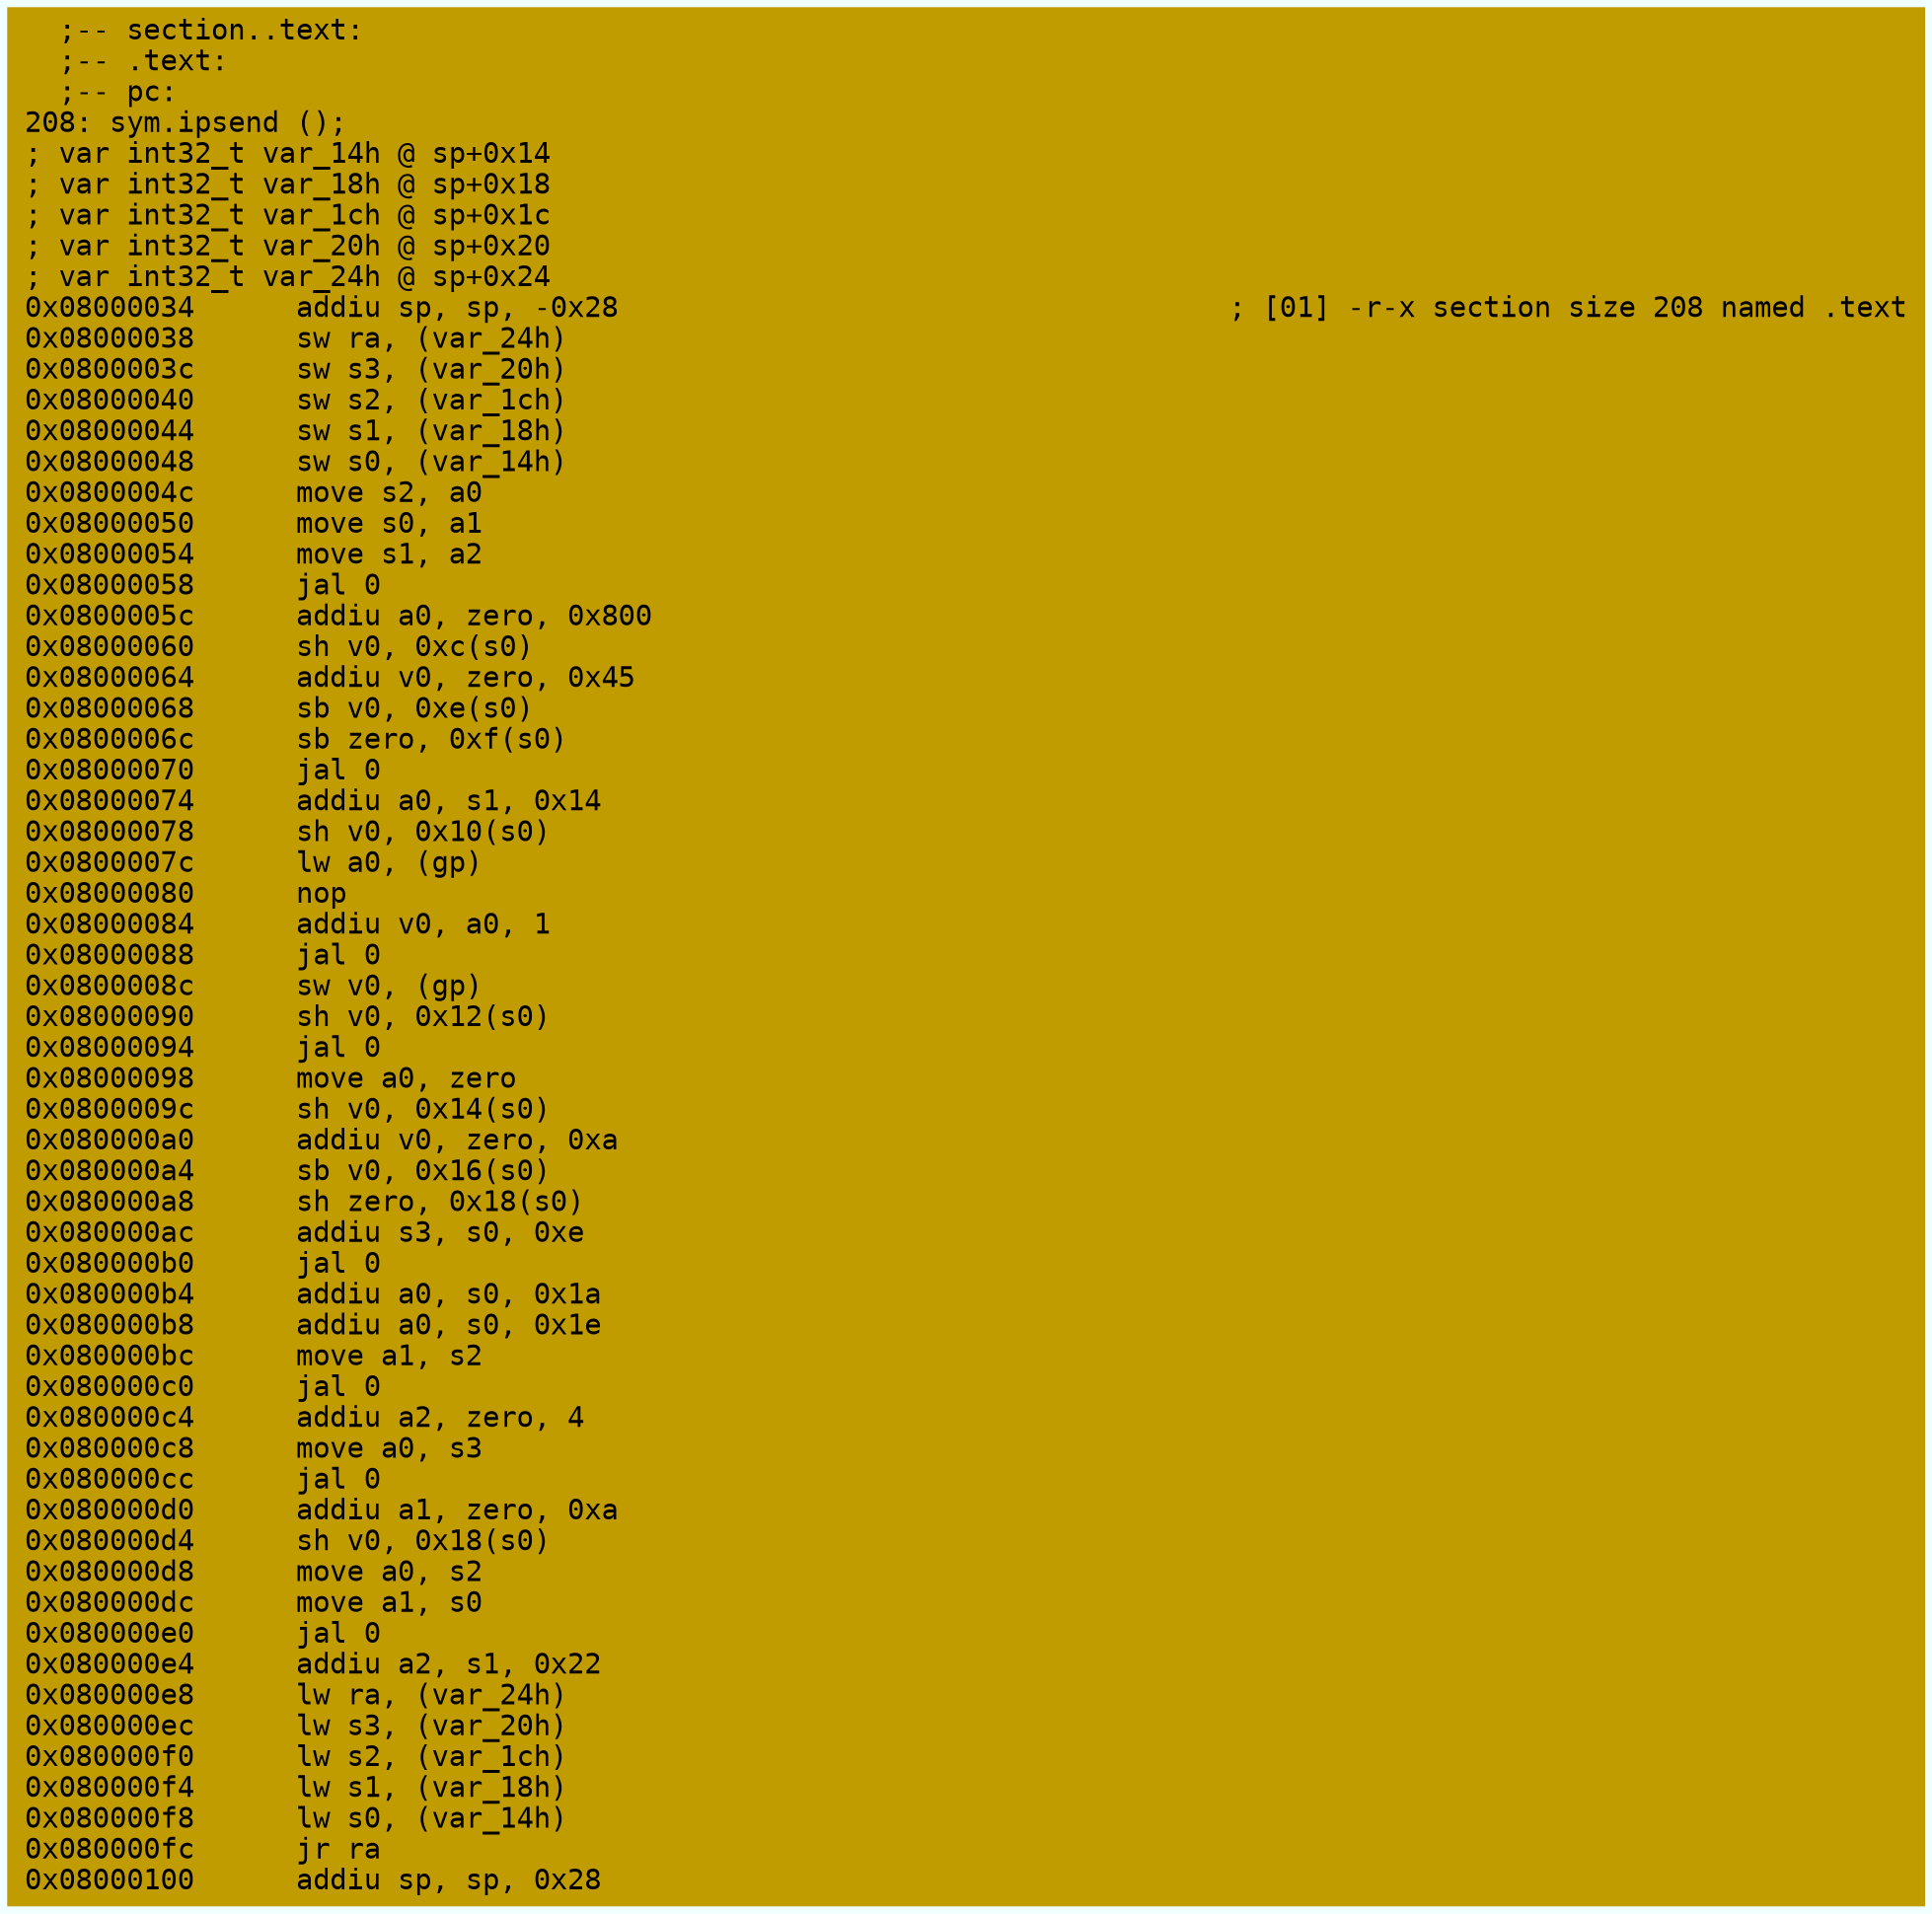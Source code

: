 digraph code {
	graph [bgcolor=azure fontsize=8 fontname="Courier" splines="ortho"];
	node [fillcolor=gray style=filled shape=box];
	edge [arrowhead="normal"];
	"0x08000034" [URL="sym.ipsend/0x08000034", fillcolor="#c19c00",color="#c19c00", fontname="Courier",label="  ;-- section..text:\l  ;-- .text:\l  ;-- pc:\l208: sym.ipsend ();\l; var int32_t var_14h @ sp+0x14\l; var int32_t var_18h @ sp+0x18\l; var int32_t var_1ch @ sp+0x1c\l; var int32_t var_20h @ sp+0x20\l; var int32_t var_24h @ sp+0x24\l0x08000034      addiu sp, sp, -0x28                                    ; [01] -r-x section size 208 named .text\l0x08000038      sw ra, (var_24h)\l0x0800003c      sw s3, (var_20h)\l0x08000040      sw s2, (var_1ch)\l0x08000044      sw s1, (var_18h)\l0x08000048      sw s0, (var_14h)\l0x0800004c      move s2, a0\l0x08000050      move s0, a1\l0x08000054      move s1, a2\l0x08000058      jal 0\l0x0800005c      addiu a0, zero, 0x800\l0x08000060      sh v0, 0xc(s0)\l0x08000064      addiu v0, zero, 0x45\l0x08000068      sb v0, 0xe(s0)\l0x0800006c      sb zero, 0xf(s0)\l0x08000070      jal 0\l0x08000074      addiu a0, s1, 0x14\l0x08000078      sh v0, 0x10(s0)\l0x0800007c      lw a0, (gp)\l0x08000080      nop\l0x08000084      addiu v0, a0, 1\l0x08000088      jal 0\l0x0800008c      sw v0, (gp)\l0x08000090      sh v0, 0x12(s0)\l0x08000094      jal 0\l0x08000098      move a0, zero\l0x0800009c      sh v0, 0x14(s0)\l0x080000a0      addiu v0, zero, 0xa\l0x080000a4      sb v0, 0x16(s0)\l0x080000a8      sh zero, 0x18(s0)\l0x080000ac      addiu s3, s0, 0xe\l0x080000b0      jal 0\l0x080000b4      addiu a0, s0, 0x1a\l0x080000b8      addiu a0, s0, 0x1e\l0x080000bc      move a1, s2\l0x080000c0      jal 0\l0x080000c4      addiu a2, zero, 4\l0x080000c8      move a0, s3\l0x080000cc      jal 0\l0x080000d0      addiu a1, zero, 0xa\l0x080000d4      sh v0, 0x18(s0)\l0x080000d8      move a0, s2\l0x080000dc      move a1, s0\l0x080000e0      jal 0\l0x080000e4      addiu a2, s1, 0x22\l0x080000e8      lw ra, (var_24h)\l0x080000ec      lw s3, (var_20h)\l0x080000f0      lw s2, (var_1ch)\l0x080000f4      lw s1, (var_18h)\l0x080000f8      lw s0, (var_14h)\l0x080000fc      jr ra\l0x08000100      addiu sp, sp, 0x28\l"]
}
